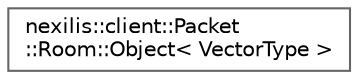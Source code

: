 digraph "Graphical Class Hierarchy"
{
 // LATEX_PDF_SIZE
  bgcolor="transparent";
  edge [fontname=Helvetica,fontsize=10,labelfontname=Helvetica,labelfontsize=10];
  node [fontname=Helvetica,fontsize=10,shape=box,height=0.2,width=0.4];
  rankdir="LR";
  Node0 [id="Node000000",label="nexilis::client::Packet\l::Room::Object\< VectorType \>",height=0.2,width=0.4,color="grey40", fillcolor="white", style="filled",URL="$d5/d67/classnexilis_1_1client_1_1Packet_1_1Room_1_1Object.html",tooltip=" "];
}
